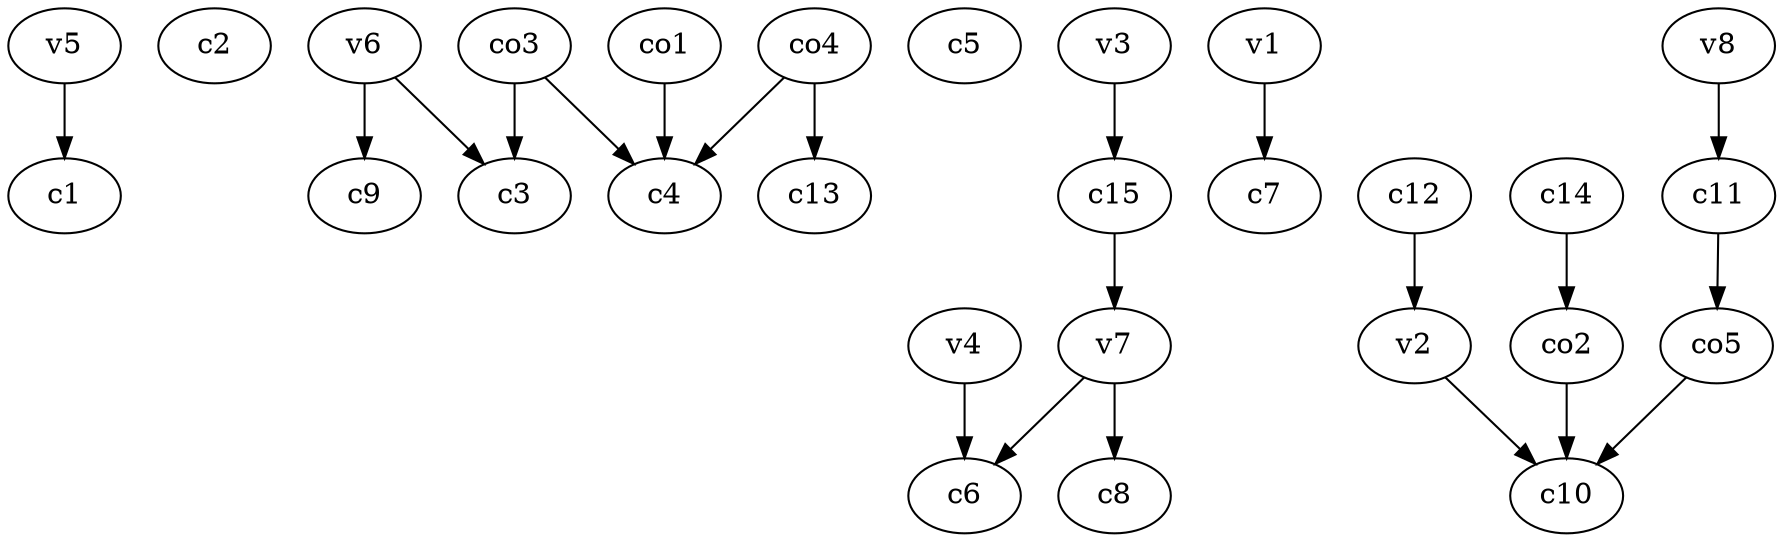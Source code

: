 strict digraph  {
c1;
c2;
c3;
c4;
c5;
c6;
c7;
c8;
c9;
c10;
c11;
c12;
c13;
c14;
c15;
v1;
v2;
v3;
v4;
v5;
v6;
v7;
v8;
co1;
co2;
co3;
co4;
co5;
c11 -> co5  [weight=1];
c12 -> v2  [weight=1];
c14 -> co2  [weight=1];
c15 -> v7  [weight=1];
v1 -> c7  [weight=1];
v2 -> c10  [weight=1];
v3 -> c15  [weight=1];
v4 -> c6  [weight=1];
v5 -> c1  [weight=1];
v6 -> c3  [weight=1];
v6 -> c9  [weight=1];
v7 -> c8  [weight=1];
v7 -> c6  [weight=1];
v8 -> c11  [weight=1];
co1 -> c4  [weight=1];
co2 -> c10  [weight=1];
co3 -> c4  [weight=1];
co3 -> c3  [weight=1];
co4 -> c4  [weight=1];
co4 -> c13  [weight=1];
co5 -> c10  [weight=1];
}
